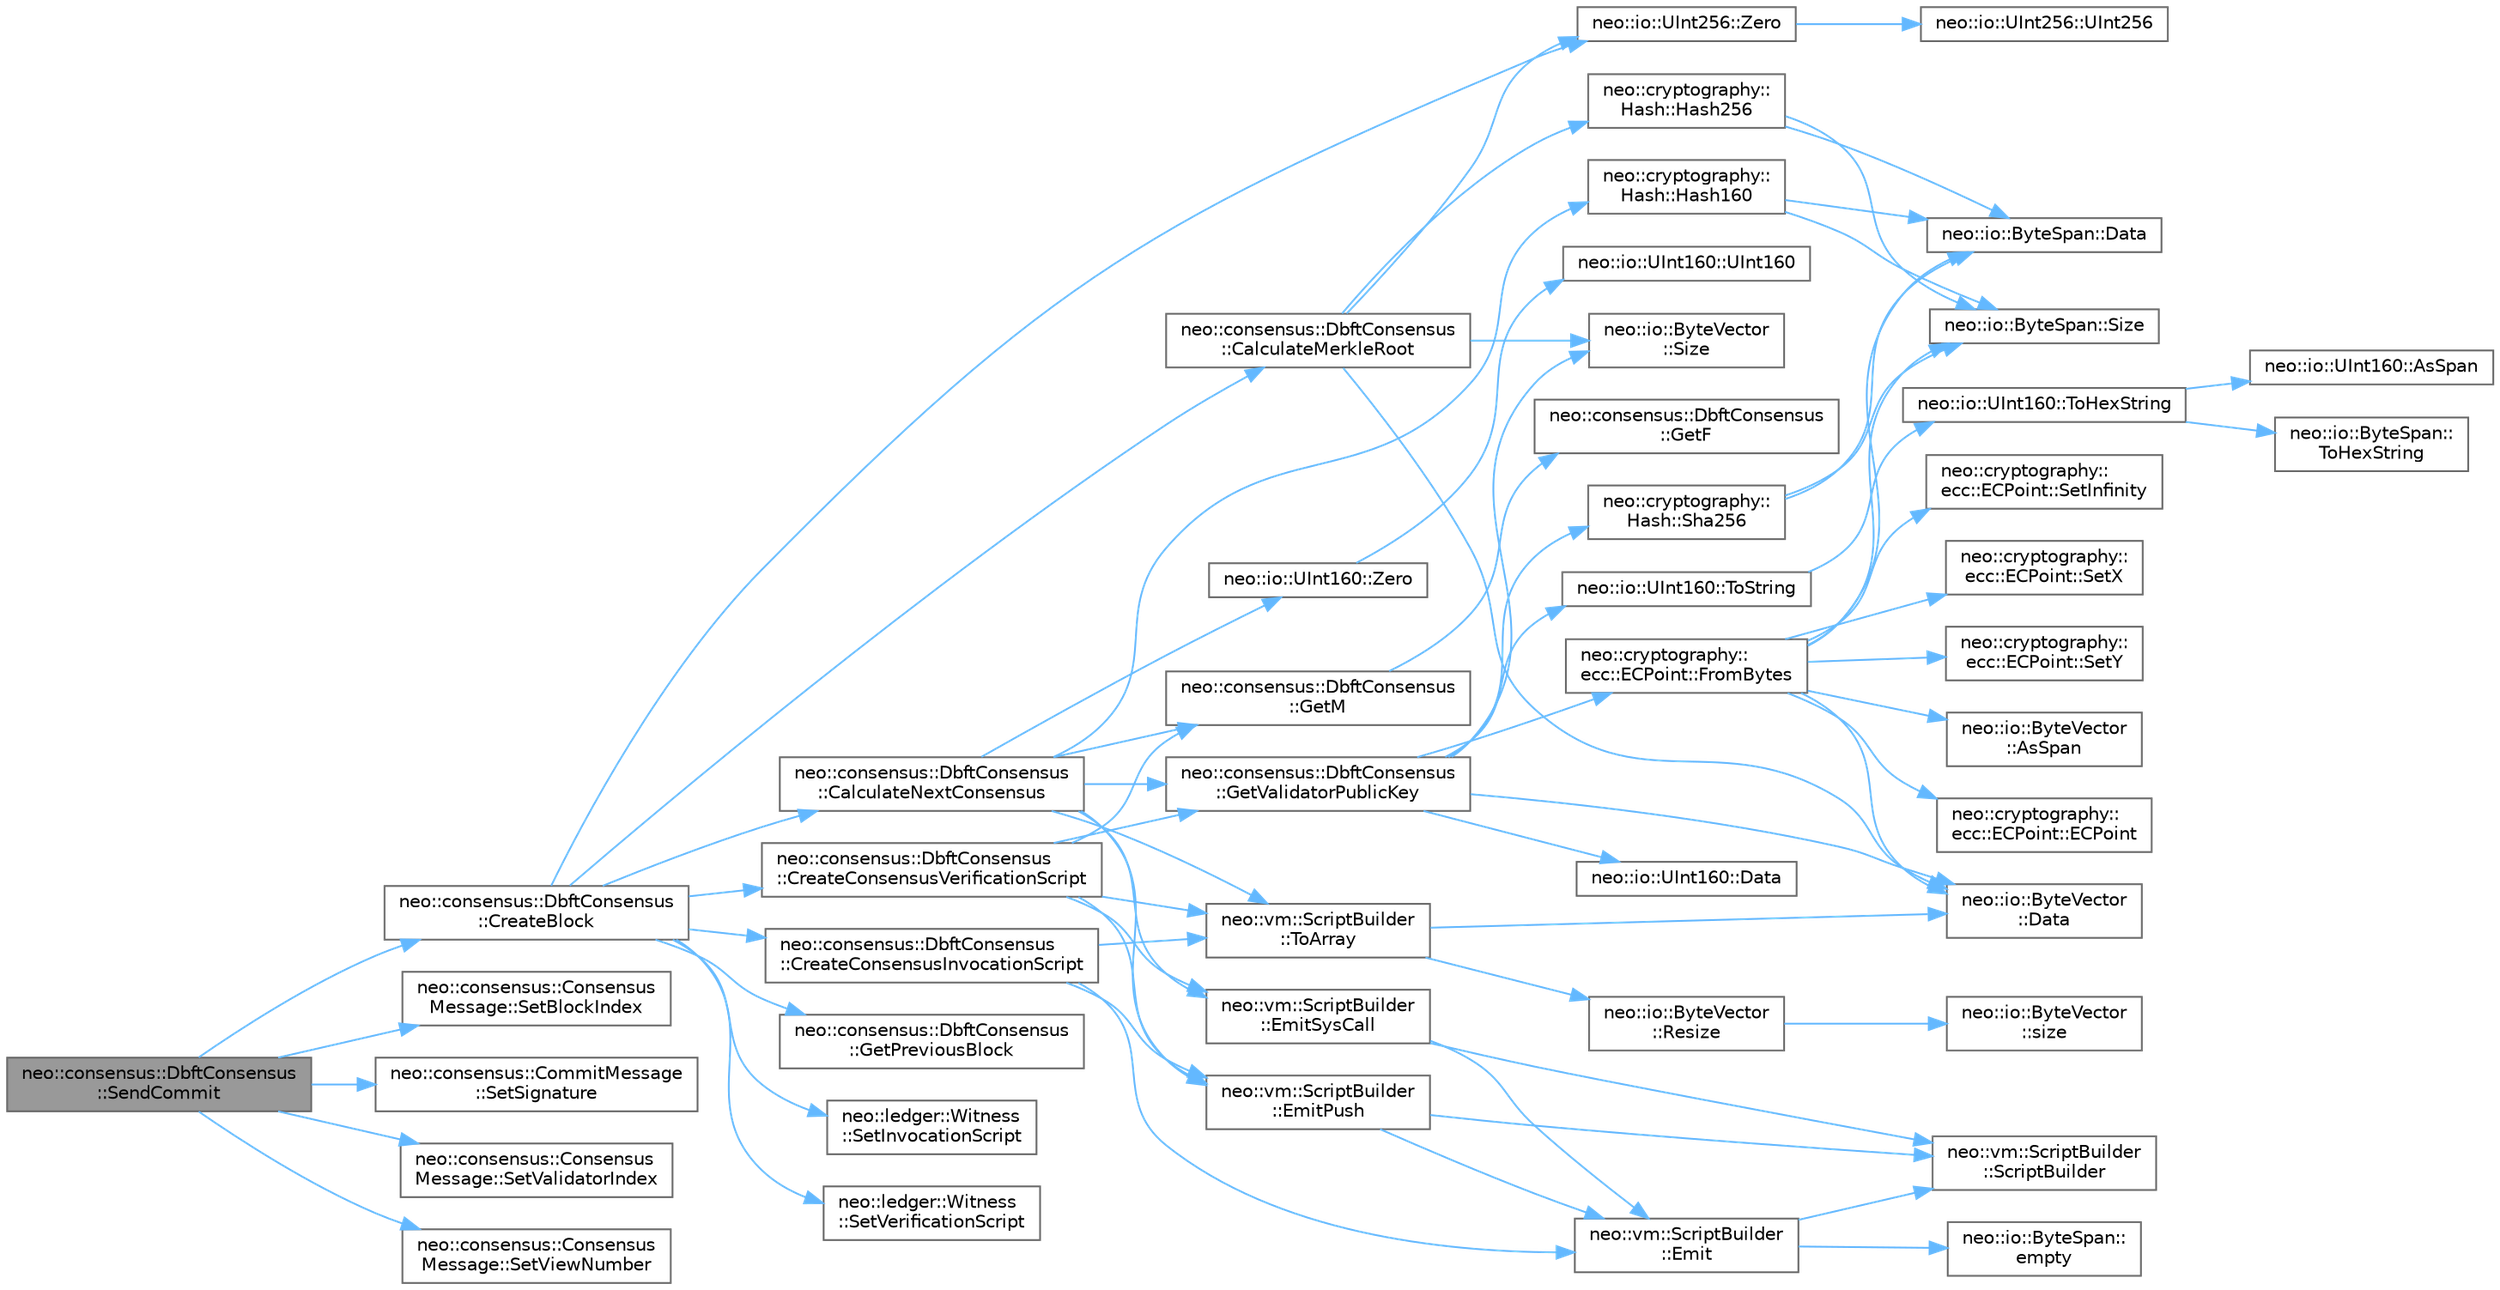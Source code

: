 digraph "neo::consensus::DbftConsensus::SendCommit"
{
 // LATEX_PDF_SIZE
  bgcolor="transparent";
  edge [fontname=Helvetica,fontsize=10,labelfontname=Helvetica,labelfontsize=10];
  node [fontname=Helvetica,fontsize=10,shape=box,height=0.2,width=0.4];
  rankdir="LR";
  Node1 [id="Node000001",label="neo::consensus::DbftConsensus\l::SendCommit",height=0.2,width=0.4,color="gray40", fillcolor="grey60", style="filled", fontcolor="black",tooltip="Send commit message when prepared."];
  Node1 -> Node2 [id="edge68_Node000001_Node000002",color="steelblue1",style="solid",tooltip=" "];
  Node2 [id="Node000002",label="neo::consensus::DbftConsensus\l::CreateBlock",height=0.2,width=0.4,color="grey40", fillcolor="white", style="filled",URL="$classneo_1_1consensus_1_1_dbft_consensus.html#ac64bd288e0961be604cad44508572275",tooltip="Create block from current state."];
  Node2 -> Node3 [id="edge69_Node000002_Node000003",color="steelblue1",style="solid",tooltip=" "];
  Node3 [id="Node000003",label="neo::consensus::DbftConsensus\l::CalculateMerkleRoot",height=0.2,width=0.4,color="grey40", fillcolor="white", style="filled",URL="$classneo_1_1consensus_1_1_dbft_consensus.html#a6b3b85d51ce528bb4c0baf534fabb2af",tooltip="Calculate merkle root from transactions."];
  Node3 -> Node4 [id="edge70_Node000003_Node000004",color="steelblue1",style="solid",tooltip=" "];
  Node4 [id="Node000004",label="neo::io::ByteVector\l::Data",height=0.2,width=0.4,color="grey40", fillcolor="white", style="filled",URL="$classneo_1_1io_1_1_byte_vector.html#a971af50d2778c4435c924cf4b839e8a1",tooltip="Gets a pointer to the data."];
  Node3 -> Node5 [id="edge71_Node000003_Node000005",color="steelblue1",style="solid",tooltip=" "];
  Node5 [id="Node000005",label="neo::cryptography::\lHash::Hash256",height=0.2,width=0.4,color="grey40", fillcolor="white", style="filled",URL="$classneo_1_1cryptography_1_1_hash.html#a1f27587bba8d21efdec839f2679e1a90",tooltip="Computes Hash256 (double SHA256)."];
  Node5 -> Node6 [id="edge72_Node000005_Node000006",color="steelblue1",style="solid",tooltip=" "];
  Node6 [id="Node000006",label="neo::io::ByteSpan::Data",height=0.2,width=0.4,color="grey40", fillcolor="white", style="filled",URL="$classneo_1_1io_1_1_byte_span.html#a0285a19eb5cd212ecd1079e0bc5e494c",tooltip="Gets a pointer to the data."];
  Node5 -> Node7 [id="edge73_Node000005_Node000007",color="steelblue1",style="solid",tooltip=" "];
  Node7 [id="Node000007",label="neo::io::ByteSpan::Size",height=0.2,width=0.4,color="grey40", fillcolor="white", style="filled",URL="$classneo_1_1io_1_1_byte_span.html#a4a869430800a37dcbeefac6f36468fcb",tooltip="Gets the size of the ByteSpan."];
  Node3 -> Node8 [id="edge74_Node000003_Node000008",color="steelblue1",style="solid",tooltip=" "];
  Node8 [id="Node000008",label="neo::io::ByteVector\l::Size",height=0.2,width=0.4,color="grey40", fillcolor="white", style="filled",URL="$classneo_1_1io_1_1_byte_vector.html#ac0d1a1751d25fde82c44ba55d9d68e24",tooltip="Gets the size of the ByteVector."];
  Node3 -> Node9 [id="edge75_Node000003_Node000009",color="steelblue1",style="solid",tooltip=" "];
  Node9 [id="Node000009",label="neo::io::UInt256::Zero",height=0.2,width=0.4,color="grey40", fillcolor="white", style="filled",URL="$classneo_1_1io_1_1_u_int256.html#a8420fa428f11a40d77b9578d06b2f85f",tooltip="Gets a UInt256 with all bits set to zero."];
  Node9 -> Node10 [id="edge76_Node000009_Node000010",color="steelblue1",style="solid",tooltip=" "];
  Node10 [id="Node000010",label="neo::io::UInt256::UInt256",height=0.2,width=0.4,color="grey40", fillcolor="white", style="filled",URL="$classneo_1_1io_1_1_u_int256.html#a96e96c9590720abc1c4f8c086ff6c051",tooltip="Constructs a UInt256 initialized to zero."];
  Node2 -> Node11 [id="edge77_Node000002_Node000011",color="steelblue1",style="solid",tooltip=" "];
  Node11 [id="Node000011",label="neo::consensus::DbftConsensus\l::CalculateNextConsensus",height=0.2,width=0.4,color="grey40", fillcolor="white", style="filled",URL="$classneo_1_1consensus_1_1_dbft_consensus.html#abc27307c70421f1db33b74ae54bb1202",tooltip="Calculate next consensus address."];
  Node11 -> Node12 [id="edge78_Node000011_Node000012",color="steelblue1",style="solid",tooltip=" "];
  Node12 [id="Node000012",label="neo::vm::ScriptBuilder\l::EmitPush",height=0.2,width=0.4,color="grey40", fillcolor="white", style="filled",URL="$classneo_1_1vm_1_1_script_builder.html#a9c3a57dae9d66ad4d9e9200b66a0ddb7",tooltip="Emits a push instruction with the specified number."];
  Node12 -> Node13 [id="edge79_Node000012_Node000013",color="steelblue1",style="solid",tooltip=" "];
  Node13 [id="Node000013",label="neo::vm::ScriptBuilder\l::Emit",height=0.2,width=0.4,color="grey40", fillcolor="white", style="filled",URL="$classneo_1_1vm_1_1_script_builder.html#ab1877cdf9881d1a79f2286688ec2c562",tooltip="Emits an instruction with the specified OpCode and operand."];
  Node13 -> Node14 [id="edge80_Node000013_Node000014",color="steelblue1",style="solid",tooltip=" "];
  Node14 [id="Node000014",label="neo::io::ByteSpan::\lempty",height=0.2,width=0.4,color="grey40", fillcolor="white", style="filled",URL="$classneo_1_1io_1_1_byte_span.html#aab84b50728599e4c9424a7cf8f62e155",tooltip="Checks if the ByteSpan is empty (STL compatibility)."];
  Node13 -> Node15 [id="edge81_Node000013_Node000015",color="steelblue1",style="solid",tooltip=" "];
  Node15 [id="Node000015",label="neo::vm::ScriptBuilder\l::ScriptBuilder",height=0.2,width=0.4,color="grey40", fillcolor="white", style="filled",URL="$classneo_1_1vm_1_1_script_builder.html#a66f287c318100ac25bc4914561653961",tooltip="Initializes a new instance of the ScriptBuilder class."];
  Node12 -> Node15 [id="edge82_Node000012_Node000015",color="steelblue1",style="solid",tooltip=" "];
  Node11 -> Node16 [id="edge83_Node000011_Node000016",color="steelblue1",style="solid",tooltip=" "];
  Node16 [id="Node000016",label="neo::vm::ScriptBuilder\l::EmitSysCall",height=0.2,width=0.4,color="grey40", fillcolor="white", style="filled",URL="$classneo_1_1vm_1_1_script_builder.html#ad107af0b6cc1c8927b6650844d4afc95",tooltip="Emits an instruction with OpCode.SYSCALL."];
  Node16 -> Node13 [id="edge84_Node000016_Node000013",color="steelblue1",style="solid",tooltip=" "];
  Node16 -> Node15 [id="edge85_Node000016_Node000015",color="steelblue1",style="solid",tooltip=" "];
  Node11 -> Node17 [id="edge86_Node000011_Node000017",color="steelblue1",style="solid",tooltip=" "];
  Node17 [id="Node000017",label="neo::consensus::DbftConsensus\l::GetM",height=0.2,width=0.4,color="grey40", fillcolor="white", style="filled",URL="$classneo_1_1consensus_1_1_dbft_consensus.html#ac2c18f47284b7c4c1a8544ad14b4cc76",tooltip="Calculate M value (minimum required signatures)"];
  Node17 -> Node18 [id="edge87_Node000017_Node000018",color="steelblue1",style="solid",tooltip=" "];
  Node18 [id="Node000018",label="neo::consensus::DbftConsensus\l::GetF",height=0.2,width=0.4,color="grey40", fillcolor="white", style="filled",URL="$classneo_1_1consensus_1_1_dbft_consensus.html#a4f43c89d084c5527e10f0b43aa5eb9e8",tooltip="Calculate f value (maximum Byzantine nodes)"];
  Node11 -> Node19 [id="edge88_Node000011_Node000019",color="steelblue1",style="solid",tooltip=" "];
  Node19 [id="Node000019",label="neo::consensus::DbftConsensus\l::GetValidatorPublicKey",height=0.2,width=0.4,color="grey40", fillcolor="white", style="filled",URL="$classneo_1_1consensus_1_1_dbft_consensus.html#a0102b34af9232efab2a2b98897be4d8d",tooltip="Get validator public key from validator ID."];
  Node19 -> Node4 [id="edge89_Node000019_Node000004",color="steelblue1",style="solid",tooltip=" "];
  Node19 -> Node20 [id="edge90_Node000019_Node000020",color="steelblue1",style="solid",tooltip=" "];
  Node20 [id="Node000020",label="neo::io::UInt160::Data",height=0.2,width=0.4,color="grey40", fillcolor="white", style="filled",URL="$classneo_1_1io_1_1_u_int160.html#ad3022981ff7dc5b1928972035b8c81e6",tooltip="Gets a pointer to the data."];
  Node19 -> Node21 [id="edge91_Node000019_Node000021",color="steelblue1",style="solid",tooltip=" "];
  Node21 [id="Node000021",label="neo::cryptography::\lecc::ECPoint::FromBytes",height=0.2,width=0.4,color="grey40", fillcolor="white", style="filled",URL="$classneo_1_1cryptography_1_1ecc_1_1_e_c_point.html#a76149bc8215c7297d3bd54d273bdaaca",tooltip="Creates an ECPoint from a byte array."];
  Node21 -> Node22 [id="edge92_Node000021_Node000022",color="steelblue1",style="solid",tooltip=" "];
  Node22 [id="Node000022",label="neo::io::ByteVector\l::AsSpan",height=0.2,width=0.4,color="grey40", fillcolor="white", style="filled",URL="$classneo_1_1io_1_1_byte_vector.html#a95791d958ed4ec88d32e811b51d90451",tooltip="Converts the ByteVector to a ByteSpan."];
  Node21 -> Node6 [id="edge93_Node000021_Node000006",color="steelblue1",style="solid",tooltip=" "];
  Node21 -> Node4 [id="edge94_Node000021_Node000004",color="steelblue1",style="solid",tooltip=" "];
  Node21 -> Node23 [id="edge95_Node000021_Node000023",color="steelblue1",style="solid",tooltip=" "];
  Node23 [id="Node000023",label="neo::cryptography::\lecc::ECPoint::ECPoint",height=0.2,width=0.4,color="grey40", fillcolor="white", style="filled",URL="$classneo_1_1cryptography_1_1ecc_1_1_e_c_point.html#ae4a83f7a5dcc95b65abd3e694adff846",tooltip="Constructs an empty ECPoint."];
  Node21 -> Node24 [id="edge96_Node000021_Node000024",color="steelblue1",style="solid",tooltip=" "];
  Node24 [id="Node000024",label="neo::cryptography::\lecc::ECPoint::SetInfinity",height=0.2,width=0.4,color="grey40", fillcolor="white", style="filled",URL="$classneo_1_1cryptography_1_1ecc_1_1_e_c_point.html#a1dd6d4a8073b2c4effa350fd1eaecb73",tooltip="Sets whether this point is at infinity."];
  Node21 -> Node25 [id="edge97_Node000021_Node000025",color="steelblue1",style="solid",tooltip=" "];
  Node25 [id="Node000025",label="neo::cryptography::\lecc::ECPoint::SetX",height=0.2,width=0.4,color="grey40", fillcolor="white", style="filled",URL="$classneo_1_1cryptography_1_1ecc_1_1_e_c_point.html#abea50aec908986d1271d824ae00400b7",tooltip="Sets the X coordinate."];
  Node21 -> Node26 [id="edge98_Node000021_Node000026",color="steelblue1",style="solid",tooltip=" "];
  Node26 [id="Node000026",label="neo::cryptography::\lecc::ECPoint::SetY",height=0.2,width=0.4,color="grey40", fillcolor="white", style="filled",URL="$classneo_1_1cryptography_1_1ecc_1_1_e_c_point.html#a052a97ced0b56150a48256bbece321c5",tooltip="Sets the Y coordinate."];
  Node21 -> Node7 [id="edge99_Node000021_Node000007",color="steelblue1",style="solid",tooltip=" "];
  Node19 -> Node27 [id="edge100_Node000019_Node000027",color="steelblue1",style="solid",tooltip=" "];
  Node27 [id="Node000027",label="neo::cryptography::\lHash::Sha256",height=0.2,width=0.4,color="grey40", fillcolor="white", style="filled",URL="$classneo_1_1cryptography_1_1_hash.html#a45b12e21ad2391d1919f3eb7b61f683a",tooltip="Computes SHA256 hash."];
  Node27 -> Node6 [id="edge101_Node000027_Node000006",color="steelblue1",style="solid",tooltip=" "];
  Node27 -> Node7 [id="edge102_Node000027_Node000007",color="steelblue1",style="solid",tooltip=" "];
  Node19 -> Node8 [id="edge103_Node000019_Node000008",color="steelblue1",style="solid",tooltip=" "];
  Node19 -> Node28 [id="edge104_Node000019_Node000028",color="steelblue1",style="solid",tooltip=" "];
  Node28 [id="Node000028",label="neo::io::UInt160::ToString",height=0.2,width=0.4,color="grey40", fillcolor="white", style="filled",URL="$classneo_1_1io_1_1_u_int160.html#a4a16aab4a80f517c91b698c4e1102c5d",tooltip="Converts the UInt160 to a string."];
  Node28 -> Node29 [id="edge105_Node000028_Node000029",color="steelblue1",style="solid",tooltip=" "];
  Node29 [id="Node000029",label="neo::io::UInt160::ToHexString",height=0.2,width=0.4,color="grey40", fillcolor="white", style="filled",URL="$classneo_1_1io_1_1_u_int160.html#a0a41551364494347f42d572706a30694",tooltip="Converts the UInt160 to a hexadecimal string."];
  Node29 -> Node30 [id="edge106_Node000029_Node000030",color="steelblue1",style="solid",tooltip=" "];
  Node30 [id="Node000030",label="neo::io::UInt160::AsSpan",height=0.2,width=0.4,color="grey40", fillcolor="white", style="filled",URL="$classneo_1_1io_1_1_u_int160.html#a7e537e6035701cc08bf7eb8e9ff5d8e6",tooltip="Converts the UInt160 to a ByteSpan."];
  Node29 -> Node31 [id="edge107_Node000029_Node000031",color="steelblue1",style="solid",tooltip=" "];
  Node31 [id="Node000031",label="neo::io::ByteSpan::\lToHexString",height=0.2,width=0.4,color="grey40", fillcolor="white", style="filled",URL="$classneo_1_1io_1_1_byte_span.html#a5bdc6499f1966458a9ceda1274ba0c2e",tooltip="Converts the ByteSpan to a hexadecimal string."];
  Node11 -> Node32 [id="edge108_Node000011_Node000032",color="steelblue1",style="solid",tooltip=" "];
  Node32 [id="Node000032",label="neo::cryptography::\lHash::Hash160",height=0.2,width=0.4,color="grey40", fillcolor="white", style="filled",URL="$classneo_1_1cryptography_1_1_hash.html#a7232977d38fc72caff4cd95b22342d10",tooltip="Computes Hash160 (RIPEMD160 of SHA256)."];
  Node32 -> Node6 [id="edge109_Node000032_Node000006",color="steelblue1",style="solid",tooltip=" "];
  Node32 -> Node7 [id="edge110_Node000032_Node000007",color="steelblue1",style="solid",tooltip=" "];
  Node11 -> Node33 [id="edge111_Node000011_Node000033",color="steelblue1",style="solid",tooltip=" "];
  Node33 [id="Node000033",label="neo::vm::ScriptBuilder\l::ToArray",height=0.2,width=0.4,color="grey40", fillcolor="white", style="filled",URL="$classneo_1_1vm_1_1_script_builder.html#a5528baaa67d1cb2c8641773dbd80ddfb",tooltip="Converts the value of this instance to a byte vector."];
  Node33 -> Node4 [id="edge112_Node000033_Node000004",color="steelblue1",style="solid",tooltip=" "];
  Node33 -> Node34 [id="edge113_Node000033_Node000034",color="steelblue1",style="solid",tooltip=" "];
  Node34 [id="Node000034",label="neo::io::ByteVector\l::Resize",height=0.2,width=0.4,color="grey40", fillcolor="white", style="filled",URL="$classneo_1_1io_1_1_byte_vector.html#ac5d394e2ac6ef922486d6b635d0a9c28",tooltip="Resizes the ByteVector."];
  Node34 -> Node35 [id="edge114_Node000034_Node000035",color="steelblue1",style="solid",tooltip=" "];
  Node35 [id="Node000035",label="neo::io::ByteVector\l::size",height=0.2,width=0.4,color="grey40", fillcolor="white", style="filled",URL="$classneo_1_1io_1_1_byte_vector.html#aa810a2a94af643c2ec1e2400da53d3d7",tooltip="Gets the size of the ByteVector (STL compatibility)."];
  Node11 -> Node36 [id="edge115_Node000011_Node000036",color="steelblue1",style="solid",tooltip=" "];
  Node36 [id="Node000036",label="neo::io::UInt160::Zero",height=0.2,width=0.4,color="grey40", fillcolor="white", style="filled",URL="$classneo_1_1io_1_1_u_int160.html#a28fac5fc86c25257391996114918ac94",tooltip="Gets a UInt160 with all bits set to zero."];
  Node36 -> Node37 [id="edge116_Node000036_Node000037",color="steelblue1",style="solid",tooltip=" "];
  Node37 [id="Node000037",label="neo::io::UInt160::UInt160",height=0.2,width=0.4,color="grey40", fillcolor="white", style="filled",URL="$classneo_1_1io_1_1_u_int160.html#a975ac19e433b0ceb17f5b56454667fa5",tooltip="Constructs a UInt160 initialized to zero."];
  Node2 -> Node38 [id="edge117_Node000002_Node000038",color="steelblue1",style="solid",tooltip=" "];
  Node38 [id="Node000038",label="neo::consensus::DbftConsensus\l::CreateConsensusInvocationScript",height=0.2,width=0.4,color="grey40", fillcolor="white", style="filled",URL="$classneo_1_1consensus_1_1_dbft_consensus.html#a33f79f9d893a04404fdbd38b5b2ed8dc",tooltip="Create consensus invocation script with validator signatures."];
  Node38 -> Node13 [id="edge118_Node000038_Node000013",color="steelblue1",style="solid",tooltip=" "];
  Node38 -> Node12 [id="edge119_Node000038_Node000012",color="steelblue1",style="solid",tooltip=" "];
  Node38 -> Node33 [id="edge120_Node000038_Node000033",color="steelblue1",style="solid",tooltip=" "];
  Node2 -> Node39 [id="edge121_Node000002_Node000039",color="steelblue1",style="solid",tooltip=" "];
  Node39 [id="Node000039",label="neo::consensus::DbftConsensus\l::CreateConsensusVerificationScript",height=0.2,width=0.4,color="grey40", fillcolor="white", style="filled",URL="$classneo_1_1consensus_1_1_dbft_consensus.html#a107c9873d20eb35fa514bc7f69794e3f",tooltip="Create consensus verification script for M-of-N signatures."];
  Node39 -> Node12 [id="edge122_Node000039_Node000012",color="steelblue1",style="solid",tooltip=" "];
  Node39 -> Node16 [id="edge123_Node000039_Node000016",color="steelblue1",style="solid",tooltip=" "];
  Node39 -> Node17 [id="edge124_Node000039_Node000017",color="steelblue1",style="solid",tooltip=" "];
  Node39 -> Node19 [id="edge125_Node000039_Node000019",color="steelblue1",style="solid",tooltip=" "];
  Node39 -> Node33 [id="edge126_Node000039_Node000033",color="steelblue1",style="solid",tooltip=" "];
  Node2 -> Node40 [id="edge127_Node000002_Node000040",color="steelblue1",style="solid",tooltip=" "];
  Node40 [id="Node000040",label="neo::consensus::DbftConsensus\l::GetPreviousBlock",height=0.2,width=0.4,color="grey40", fillcolor="white", style="filled",URL="$classneo_1_1consensus_1_1_dbft_consensus.html#a725bee02cffcafcf8544b171e5a9afe3",tooltip="Get previous block from blockchain."];
  Node2 -> Node41 [id="edge128_Node000002_Node000041",color="steelblue1",style="solid",tooltip=" "];
  Node41 [id="Node000041",label="neo::ledger::Witness\l::SetInvocationScript",height=0.2,width=0.4,color="grey40", fillcolor="white", style="filled",URL="$classneo_1_1ledger_1_1_witness.html#a0f68e3cacf48712f4a2a9a9b930e2662",tooltip="Sets the invocation script."];
  Node2 -> Node42 [id="edge129_Node000002_Node000042",color="steelblue1",style="solid",tooltip=" "];
  Node42 [id="Node000042",label="neo::ledger::Witness\l::SetVerificationScript",height=0.2,width=0.4,color="grey40", fillcolor="white", style="filled",URL="$classneo_1_1ledger_1_1_witness.html#a279b9fc83491ea10041a6edc1f16ec2e",tooltip="Sets the verification script."];
  Node2 -> Node9 [id="edge130_Node000002_Node000009",color="steelblue1",style="solid",tooltip=" "];
  Node1 -> Node43 [id="edge131_Node000001_Node000043",color="steelblue1",style="solid",tooltip=" "];
  Node43 [id="Node000043",label="neo::consensus::Consensus\lMessage::SetBlockIndex",height=0.2,width=0.4,color="grey40", fillcolor="white", style="filled",URL="$classneo_1_1consensus_1_1_consensus_message.html#a3b2640deb3b8724f8ae5b665cc051522",tooltip=" "];
  Node1 -> Node44 [id="edge132_Node000001_Node000044",color="steelblue1",style="solid",tooltip=" "];
  Node44 [id="Node000044",label="neo::consensus::CommitMessage\l::SetSignature",height=0.2,width=0.4,color="grey40", fillcolor="white", style="filled",URL="$classneo_1_1consensus_1_1_commit_message.html#a1d4bbdfd9c661021eae6768177007688",tooltip=" "];
  Node1 -> Node45 [id="edge133_Node000001_Node000045",color="steelblue1",style="solid",tooltip=" "];
  Node45 [id="Node000045",label="neo::consensus::Consensus\lMessage::SetValidatorIndex",height=0.2,width=0.4,color="grey40", fillcolor="white", style="filled",URL="$classneo_1_1consensus_1_1_consensus_message.html#af1d8e045de2172ed99cc916b2a11b154",tooltip=" "];
  Node1 -> Node46 [id="edge134_Node000001_Node000046",color="steelblue1",style="solid",tooltip=" "];
  Node46 [id="Node000046",label="neo::consensus::Consensus\lMessage::SetViewNumber",height=0.2,width=0.4,color="grey40", fillcolor="white", style="filled",URL="$classneo_1_1consensus_1_1_consensus_message.html#a4aa33abf6a8fa33175869ed086fe5599",tooltip=" "];
}
